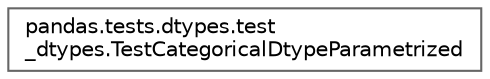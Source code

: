 digraph "Graphical Class Hierarchy"
{
 // LATEX_PDF_SIZE
  bgcolor="transparent";
  edge [fontname=Helvetica,fontsize=10,labelfontname=Helvetica,labelfontsize=10];
  node [fontname=Helvetica,fontsize=10,shape=box,height=0.2,width=0.4];
  rankdir="LR";
  Node0 [id="Node000000",label="pandas.tests.dtypes.test\l_dtypes.TestCategoricalDtypeParametrized",height=0.2,width=0.4,color="grey40", fillcolor="white", style="filled",URL="$d2/d19/classpandas_1_1tests_1_1dtypes_1_1test__dtypes_1_1TestCategoricalDtypeParametrized.html",tooltip=" "];
}

